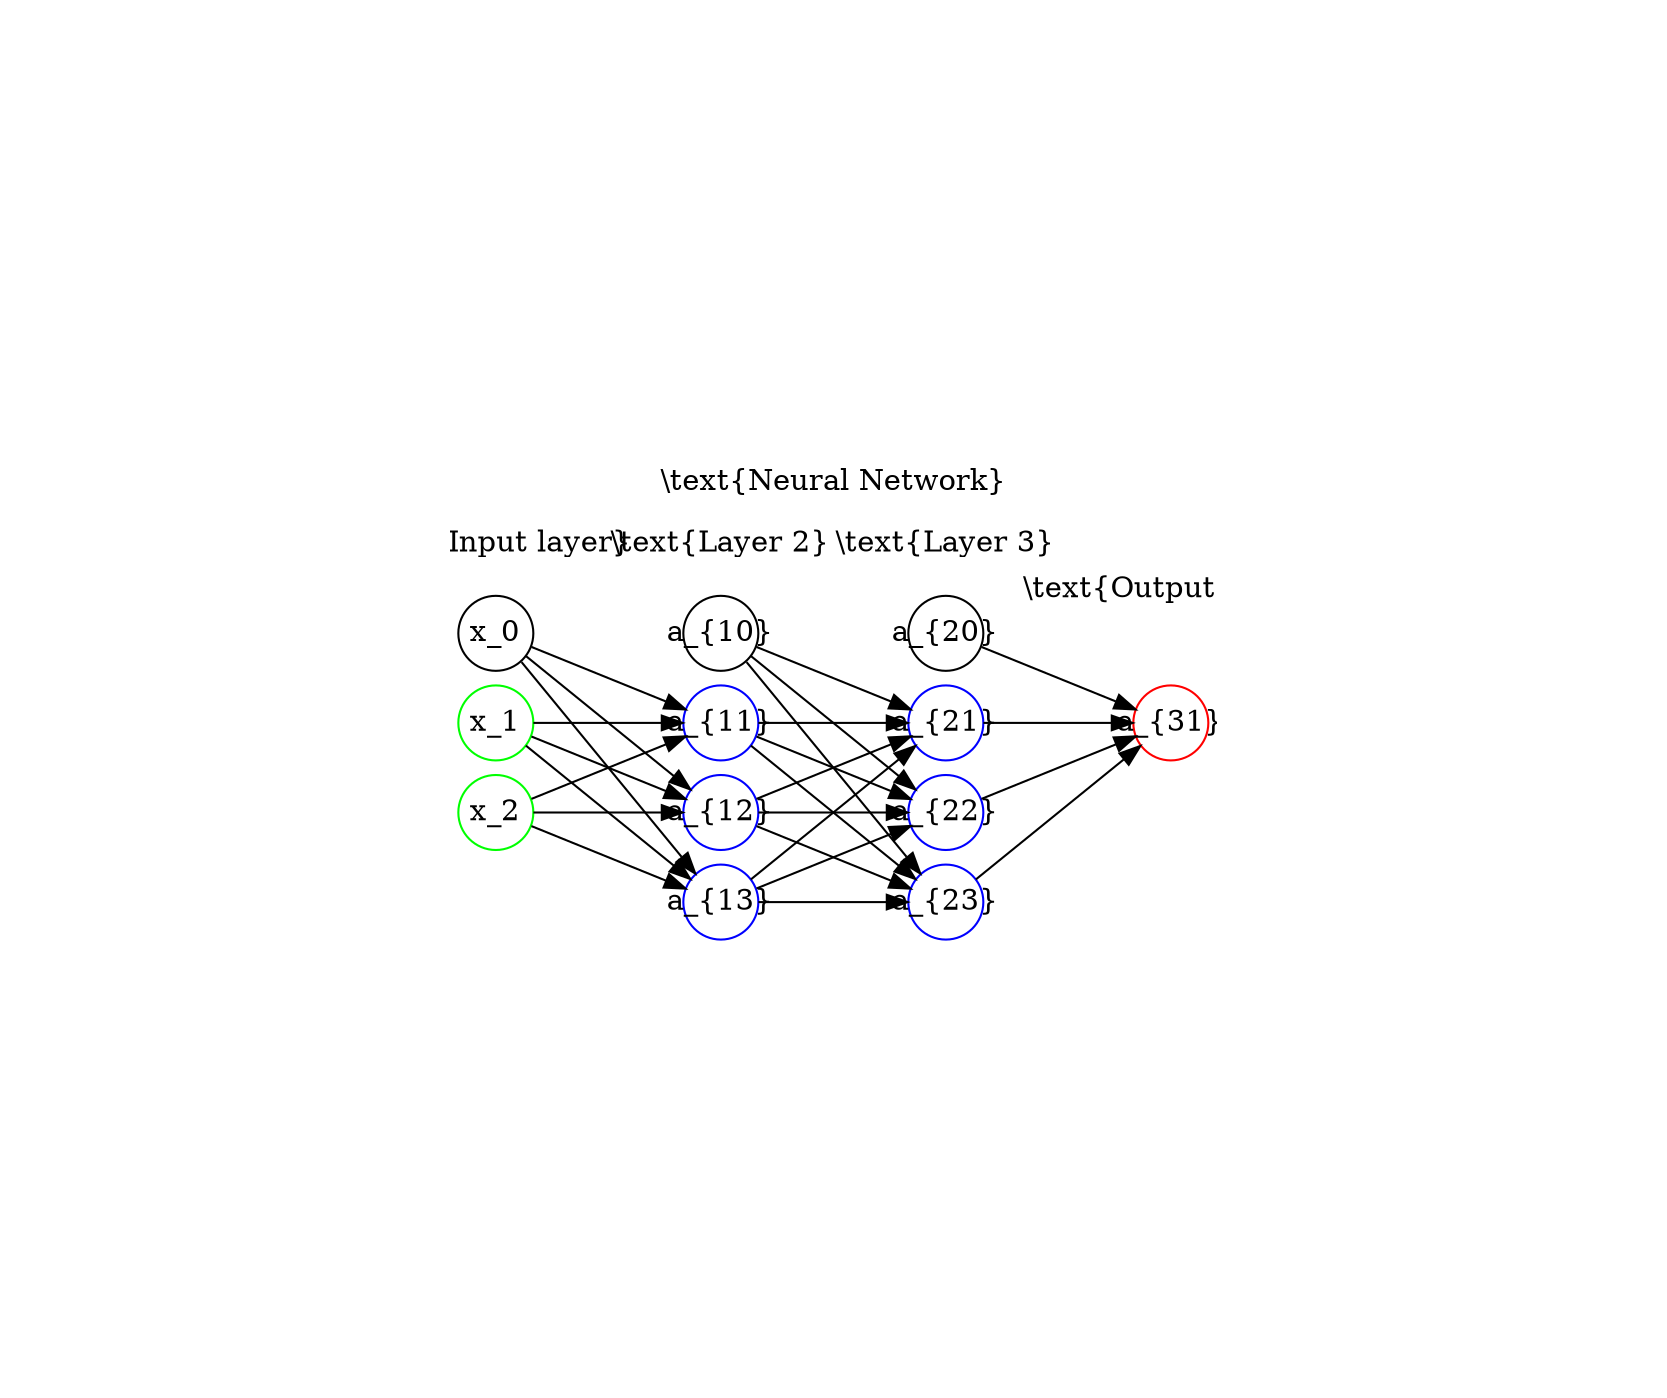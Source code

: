 digraph NeuralNetwork {

	d2toptions="-tmath --margin 3pt";
	
	// Title.
	label="\\text{Neural Network}";
	lblstyle="scale=1.5,draw,fill=gray!20";
	labelloc="t";

	rankdir=LR;
	splines=line;
	nodesep=0.1;
	ranksep=1.0;
	margin=3;
	center=true;
    
	node [shape=circle, fixedsize=true, style=solid, color=blue];
	edge [color=black, constraint=true];


	subgraph {
		rank=same;
		x_0 [color=black];
	    node [color=green];
		name_0 [color=white,label="\\text{Input layer}"];
		// Set vertical order in this layer.
		name_0 -> x_0 -> x_1 -> x_2 [style=invis];
	}

	subgraph {
		rank=same;
		a_10 [color=black,label="a_{10}"];
		name_1 [color=white,label="\\text{Layer 2}"];
		a_11 [label="a_{11}"];
		a_12 [label="a_{12}"];
		a_13 [label="a_{13}"];
		// Set vertical order in this layer.
		name_1 -> a_10 -> a_11 -> a_12 -> a_13 [style=invis];
	}

	subgraph {
		rank=same;
		a_20 [color=black,label="a_{20}"];
		name_2 [color=white,label="\\text{Layer 3}"];
		a_21 [label="a_{21}"];
		a_22 [label="a_{22}"];
		a_23 [label="a_{23}"];
		// Set vertical order in this layer.
		name_2 -> a_20 -> a_21 -> a_22 -> a_23 [style=invis];
	}

	subgraph {
		rank=same;
		node [color=red];
		name_3 [color=white,label="\\text{Output layer}"];
		a_31 [label="a_{31}"];
		// Set vertical order in this layer.
		name_3 -> a_31 [style=invis];
	}

	//name_0 -> {a_11 a_12 a_13 a_14 a_15} [style=invis];
	x_0 -> {a_11 a_12 a_13};
	x_0 -> a_10 [style=invis];
	x_1 -> {a_11 a_12 a_13};
	x_1 -> a_10 [style=invis];
	x_2 -> {a_11 a_12 a_13};
	x_2 -> a_10 [style=invis];

	//name_1 -> {a_21 a_22} [style=invis];
	a_10 -> {a_21 a_22 a_23};
	a_10 -> a_20 [style=invis];
    a_11 -> {a_21 a_22 a_23};
	a_11 -> a_20 [style=invis];
	a_12 -> {a_21 a_22 a_23};
	a_12 -> a_20 [style=invis];
	a_13 -> {a_21 a_22 a_23};
	a_13 -> a_20 [style=invis];

	//name_2 -> {a_31 a_32 a_33 a_34} [style=invis];
	a_20 -> {a_31};
	a_21 -> {a_31};
	a_22 -> {a_31};
	a_23 -> {a_31};

	edge [style=invis];
	name_0 -> name_1 -> name_2 -> name_3;	

}

